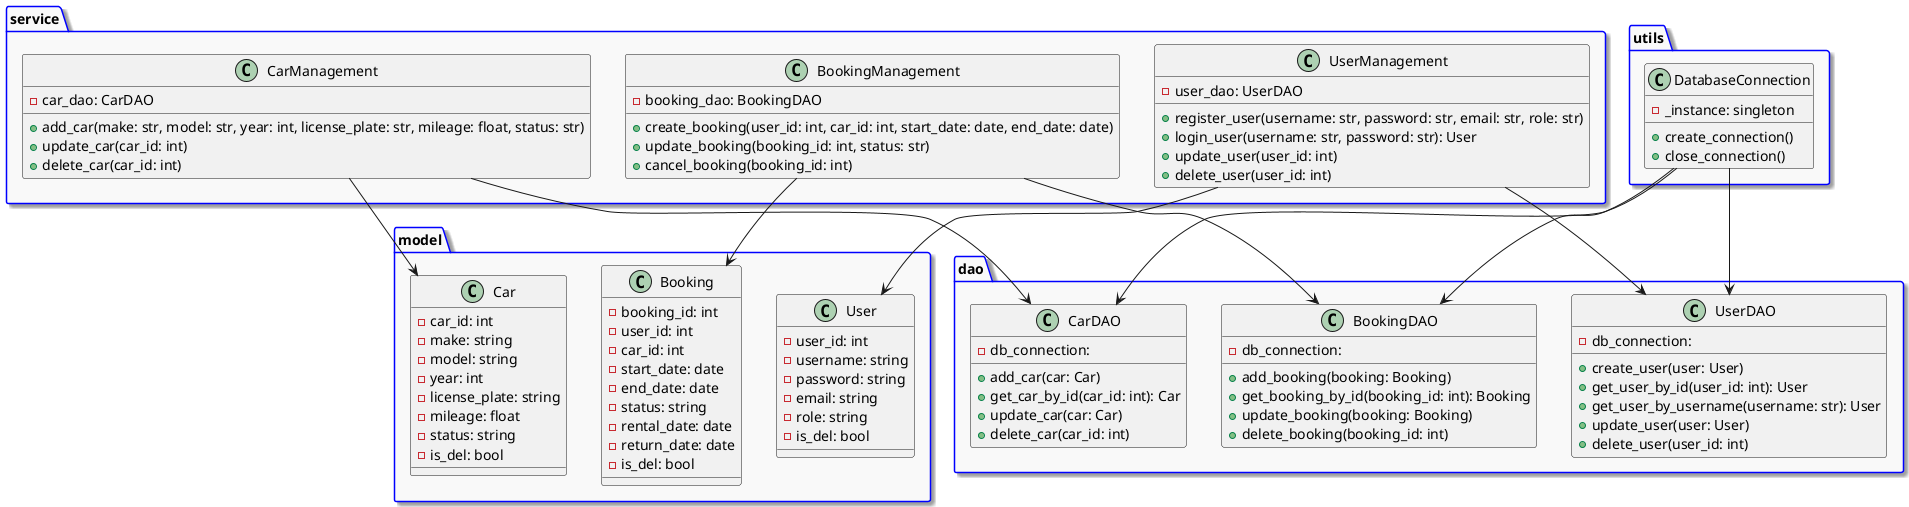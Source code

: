 @startuml

!define DB

' 设置包图的布局
skinparam package {
    BackgroundColor #F9F9F9
    BorderColor #0000FF
    FontColor #000000
    ArrowColor #0000FF
    Padding 15
    Margin 20
    Shadowing true
}

' 模型层
package "model" {
    class User {
        - user_id: int
        - username: string
        - password: string
        - email: string
        - role: string
        - is_del: bool
    }

    class Car {
        - car_id: int
        - make: string
        - model: string
        - year: int
        - license_plate: string
        - mileage: float
        - status: string
        - is_del: bool
    }

    class Booking {
        - booking_id: int
        - user_id: int
        - car_id: int
        - start_date: date
        - end_date: date
        - status: string
        - rental_date: date
        - return_date: date
        - is_del: bool
    }
}

' DAO层
package "dao" {
    class UserDAO {
        - db_connection: DB
        + create_user(user: User)
        + get_user_by_id(user_id: int): User
        + get_user_by_username(username: str): User
        + update_user(user: User)
        + delete_user(user_id: int)
    }

    class CarDAO {
        - db_connection: DB
        + add_car(car: Car)
        + get_car_by_id(car_id: int): Car
        + update_car(car: Car)
        + delete_car(car_id: int)
    }

    class BookingDAO {
        - db_connection: DB
        + add_booking(booking: Booking)
        + get_booking_by_id(booking_id: int): Booking
        + update_booking(booking: Booking)
        + delete_booking(booking_id: int)
    }
}

' 服务层
package "service" {
    class UserManagement {
        - user_dao: UserDAO
        + register_user(username: str, password: str, email: str, role: str)
        + login_user(username: str, password: str): User
        + update_user(user_id: int)
        + delete_user(user_id: int)
    }

    class CarManagement {
        - car_dao: CarDAO
        + add_car(make: str, model: str, year: int, license_plate: str, mileage: float, status: str)
        + update_car(car_id: int)
        + delete_car(car_id: int)
    }

    class BookingManagement {
        - booking_dao: BookingDAO
        + create_booking(user_id: int, car_id: int, start_date: date, end_date: date)
        + update_booking(booking_id: int, status: str)
        + cancel_booking(booking_id: int)
    }
}

' 工具类
package "utils" {
    class DatabaseConnection {
        - _instance: singleton
        + create_connection()
        + close_connection()
    }
}

' 定义关系
DatabaseConnection --> UserDAO
DatabaseConnection --> CarDAO
DatabaseConnection --> BookingDAO
UserManagement --> UserDAO
CarManagement --> CarDAO
BookingManagement --> BookingDAO
UserManagement --> User
CarManagement --> Car
BookingManagement --> Booking

@enduml
